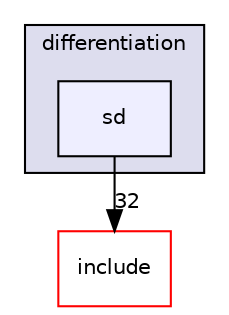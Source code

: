 digraph "source/differentiation/sd" {
  compound=true
  node [ fontsize="10", fontname="Helvetica"];
  edge [ labelfontsize="10", labelfontname="Helvetica"];
  subgraph clusterdir_7619c04fbd8f49fec3baf3cd125d542b {
    graph [ bgcolor="#ddddee", pencolor="black", label="differentiation" fontname="Helvetica", fontsize="10", URL="dir_7619c04fbd8f49fec3baf3cd125d542b.html"]
  dir_388e1c3cc548f701eb62ade32da8fbcb [shape=box, label="sd", style="filled", fillcolor="#eeeeff", pencolor="black", URL="dir_388e1c3cc548f701eb62ade32da8fbcb.html"];
  }
  dir_d44c64559bbebec7f509842c48db8b23 [shape=box label="include" fillcolor="white" style="filled" color="red" URL="dir_d44c64559bbebec7f509842c48db8b23.html"];
  dir_388e1c3cc548f701eb62ade32da8fbcb->dir_d44c64559bbebec7f509842c48db8b23 [headlabel="32", labeldistance=1.5 headhref="dir_000043_000004.html"];
}
